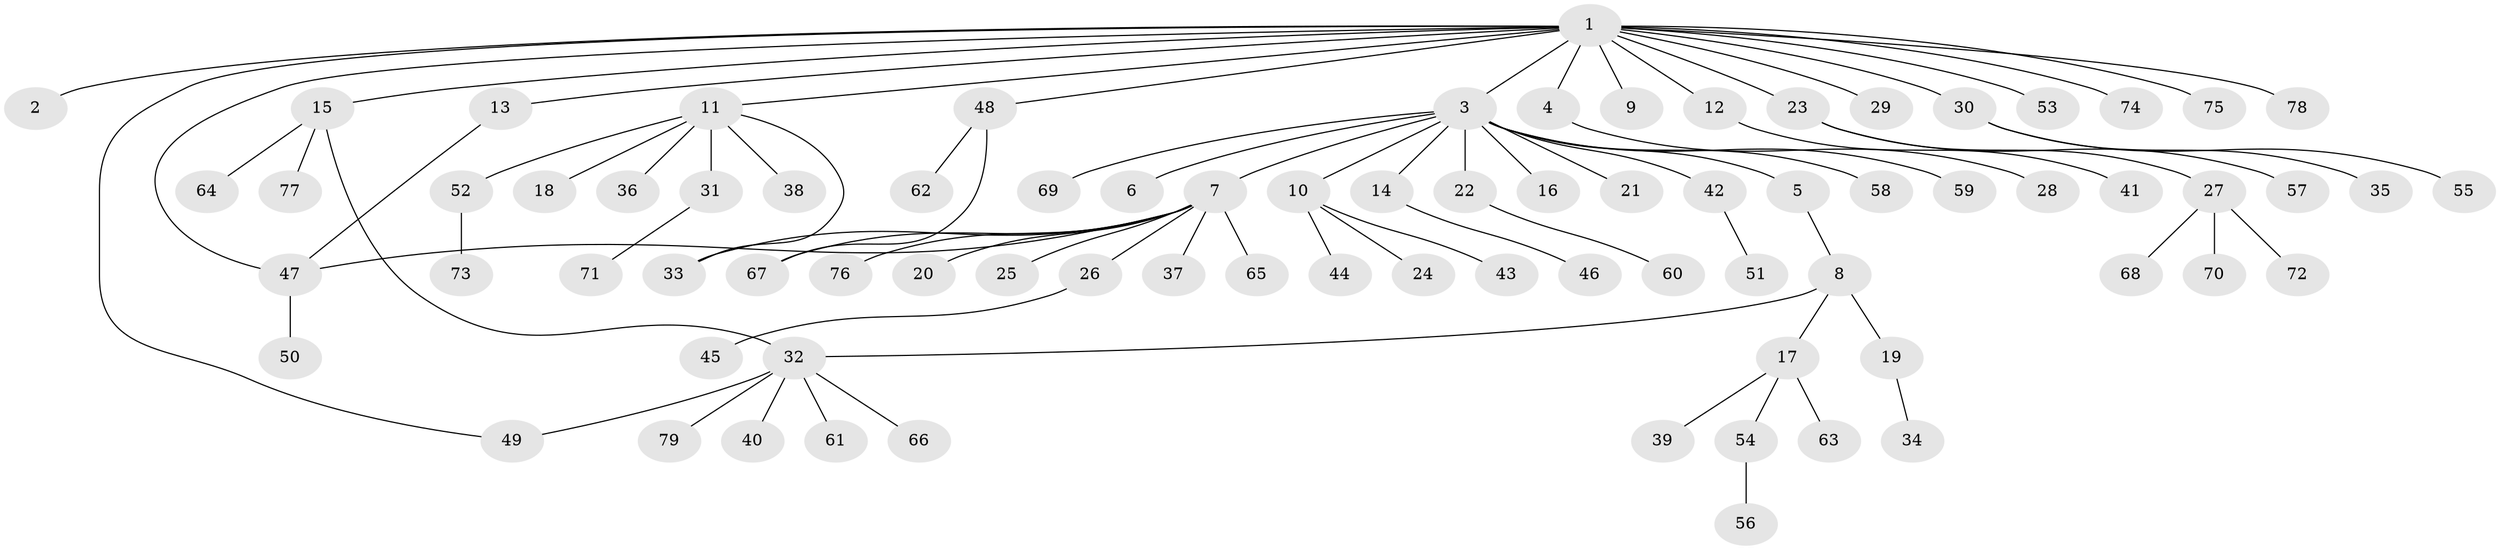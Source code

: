 // coarse degree distribution, {23: 0.016666666666666666, 1: 0.6833333333333333, 21: 0.016666666666666666, 4: 0.016666666666666666, 3: 0.08333333333333333, 2: 0.16666666666666666, 6: 0.016666666666666666}
// Generated by graph-tools (version 1.1) at 2025/41/03/06/25 10:41:51]
// undirected, 79 vertices, 84 edges
graph export_dot {
graph [start="1"]
  node [color=gray90,style=filled];
  1;
  2;
  3;
  4;
  5;
  6;
  7;
  8;
  9;
  10;
  11;
  12;
  13;
  14;
  15;
  16;
  17;
  18;
  19;
  20;
  21;
  22;
  23;
  24;
  25;
  26;
  27;
  28;
  29;
  30;
  31;
  32;
  33;
  34;
  35;
  36;
  37;
  38;
  39;
  40;
  41;
  42;
  43;
  44;
  45;
  46;
  47;
  48;
  49;
  50;
  51;
  52;
  53;
  54;
  55;
  56;
  57;
  58;
  59;
  60;
  61;
  62;
  63;
  64;
  65;
  66;
  67;
  68;
  69;
  70;
  71;
  72;
  73;
  74;
  75;
  76;
  77;
  78;
  79;
  1 -- 2;
  1 -- 3;
  1 -- 4;
  1 -- 9;
  1 -- 11;
  1 -- 12;
  1 -- 13;
  1 -- 15;
  1 -- 23;
  1 -- 29;
  1 -- 30;
  1 -- 47;
  1 -- 48;
  1 -- 49;
  1 -- 53;
  1 -- 74;
  1 -- 75;
  1 -- 78;
  3 -- 5;
  3 -- 6;
  3 -- 7;
  3 -- 10;
  3 -- 14;
  3 -- 16;
  3 -- 21;
  3 -- 22;
  3 -- 42;
  3 -- 58;
  3 -- 59;
  3 -- 69;
  4 -- 28;
  5 -- 8;
  7 -- 20;
  7 -- 25;
  7 -- 26;
  7 -- 33;
  7 -- 37;
  7 -- 47;
  7 -- 65;
  7 -- 67;
  7 -- 76;
  8 -- 17;
  8 -- 19;
  8 -- 32;
  10 -- 24;
  10 -- 43;
  10 -- 44;
  11 -- 18;
  11 -- 31;
  11 -- 33;
  11 -- 36;
  11 -- 38;
  11 -- 52;
  12 -- 41;
  13 -- 47;
  14 -- 46;
  15 -- 32;
  15 -- 64;
  15 -- 77;
  17 -- 39;
  17 -- 54;
  17 -- 63;
  19 -- 34;
  22 -- 60;
  23 -- 27;
  23 -- 57;
  26 -- 45;
  27 -- 68;
  27 -- 70;
  27 -- 72;
  30 -- 35;
  30 -- 55;
  31 -- 71;
  32 -- 40;
  32 -- 49;
  32 -- 61;
  32 -- 66;
  32 -- 79;
  42 -- 51;
  47 -- 50;
  48 -- 62;
  48 -- 67;
  52 -- 73;
  54 -- 56;
}
